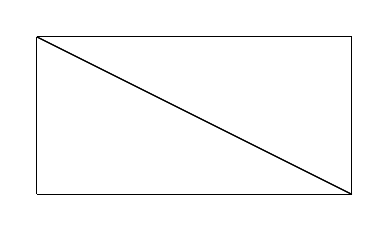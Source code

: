 \begin{tikzpicture}
	\begin{pgfonlayer}{nodelayer}
		\node [style=none] (0) at (4, 1.75) {};
		\node [style=none] (1) at (0, 1.75) {};
		\node [style=none] (2) at (4, -0.25) {};
		\node [style=none] (3) at (0, -0.25) {};
		\node [style=none] (4) at (4, -0.25) {};
		\node [style=none] (5) at (0, 1.75) {};
	\end{pgfonlayer}
	\begin{pgfonlayer}{edgelayer}
		\draw (2.center) to (0.center);
		\draw (0.center) to (1.center);
		\draw (2.center) to (1.center);
		\draw (5.center) to (3.center);
		\draw (3.center) to (4.center);
		\draw (5.center) to (4.center);
	\end{pgfonlayer}
\end{tikzpicture}
